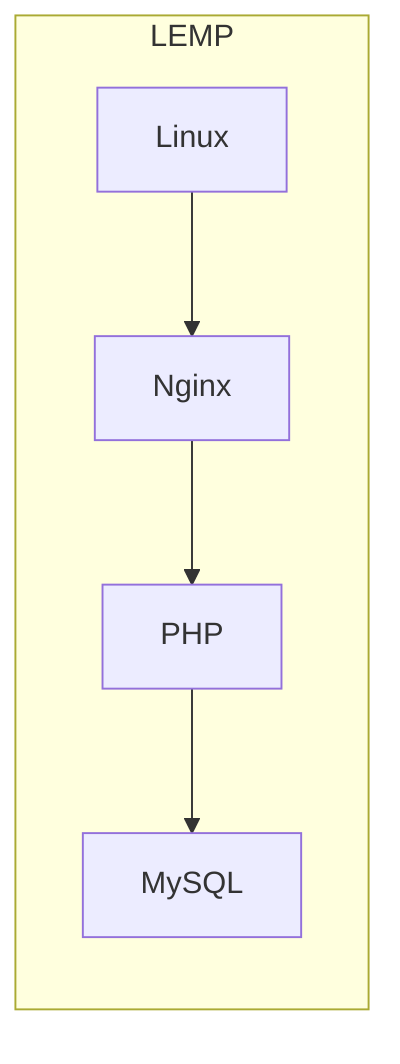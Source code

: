 flowchart LR
  subgraph LEMP
    OS[Linux] --> Web[Nginx]
    Web --> Lang[PHP]
    Lang --> DB[MySQL]
  end